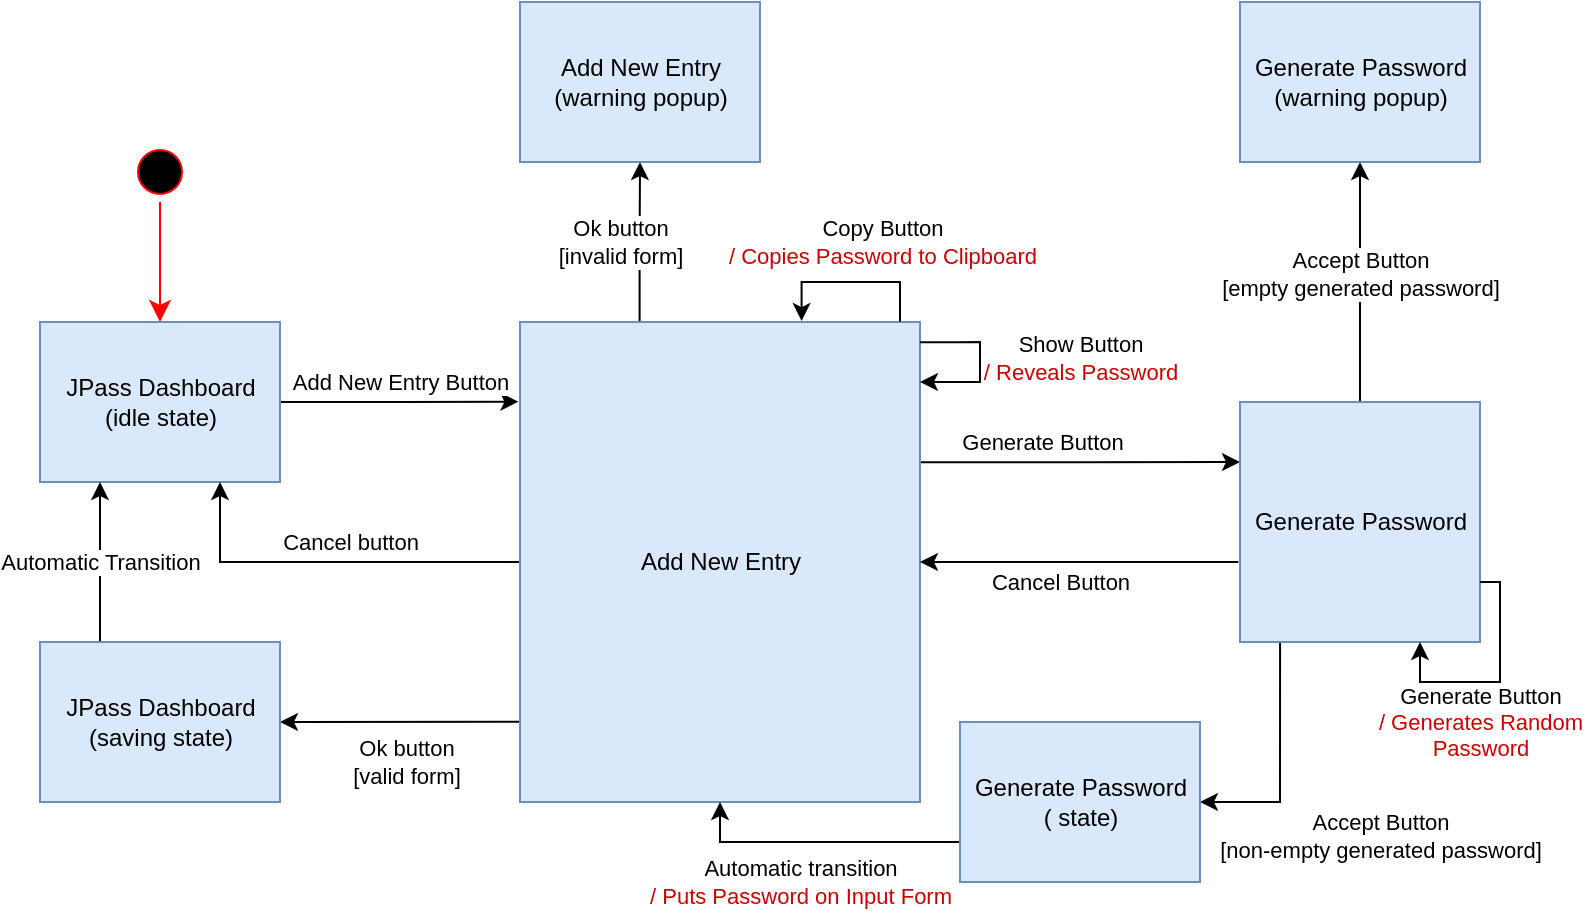 <mxfile version="20.5.1" type="device"><diagram id="amqrW1gJ4K7w5JCBkm9t" name="Page-1"><mxGraphModel dx="1354" dy="726" grid="1" gridSize="10" guides="1" tooltips="1" connect="1" arrows="1" fold="1" page="1" pageScale="1" pageWidth="827" pageHeight="1169" math="0" shadow="0"><root><mxCell id="0"/><mxCell id="1" parent="0"/><mxCell id="QJUcf3hQXVjyApLe9Yys-25" style="edgeStyle=orthogonalEdgeStyle;rounded=0;orthogonalLoop=1;jettySize=auto;html=1;exitX=1;exitY=0.5;exitDx=0;exitDy=0;entryX=-0.004;entryY=0.166;entryDx=0;entryDy=0;entryPerimeter=0;" parent="1" source="QJUcf3hQXVjyApLe9Yys-1" target="QJUcf3hQXVjyApLe9Yys-2" edge="1"><mxGeometry relative="1" as="geometry"><Array as="points"/><mxPoint x="320" y="400" as="targetPoint"/></mxGeometry></mxCell><mxCell id="QJUcf3hQXVjyApLe9Yys-32" value="Add New Entry Button" style="edgeLabel;html=1;align=center;verticalAlign=middle;resizable=0;points=[];" parent="QJUcf3hQXVjyApLe9Yys-25" vertex="1" connectable="0"><mxGeometry x="-0.23" y="-3" relative="1" as="geometry"><mxPoint x="14" y="-13" as="offset"/></mxGeometry></mxCell><mxCell id="QJUcf3hQXVjyApLe9Yys-1" value="JPass Dashboard&lt;br&gt;(idle state)" style="html=1;fillColor=#dae8fc;strokeColor=#6c8ebf;" parent="1" vertex="1"><mxGeometry x="40" y="360" width="120" height="80" as="geometry"/></mxCell><mxCell id="QJUcf3hQXVjyApLe9Yys-26" style="edgeStyle=orthogonalEdgeStyle;rounded=0;orthogonalLoop=1;jettySize=auto;html=1;entryX=1;entryY=0.5;entryDx=0;entryDy=0;exitX=0;exitY=0.833;exitDx=0;exitDy=0;exitPerimeter=0;" parent="1" source="QJUcf3hQXVjyApLe9Yys-2" target="QJUcf3hQXVjyApLe9Yys-7" edge="1"><mxGeometry relative="1" as="geometry"><mxPoint x="340" y="560" as="sourcePoint"/><Array as="points"><mxPoint x="340" y="560"/><mxPoint x="340" y="560"/></Array></mxGeometry></mxCell><mxCell id="QJUcf3hQXVjyApLe9Yys-33" value="Ok button&lt;br&gt;[valid form]" style="edgeLabel;html=1;align=center;verticalAlign=middle;resizable=0;points=[];" parent="QJUcf3hQXVjyApLe9Yys-26" vertex="1" connectable="0"><mxGeometry x="0.477" y="2" relative="1" as="geometry"><mxPoint y="18" as="offset"/></mxGeometry></mxCell><mxCell id="QJUcf3hQXVjyApLe9Yys-27" style="edgeStyle=orthogonalEdgeStyle;rounded=0;orthogonalLoop=1;jettySize=auto;html=1;exitX=0.299;exitY=0;exitDx=0;exitDy=0;entryX=0.5;entryY=1;entryDx=0;entryDy=0;exitPerimeter=0;" parent="1" source="QJUcf3hQXVjyApLe9Yys-2" target="QJUcf3hQXVjyApLe9Yys-14" edge="1"><mxGeometry relative="1" as="geometry"/></mxCell><mxCell id="QJUcf3hQXVjyApLe9Yys-28" style="edgeStyle=orthogonalEdgeStyle;rounded=0;orthogonalLoop=1;jettySize=auto;html=1;exitX=0.996;exitY=0.292;exitDx=0;exitDy=0;entryX=0;entryY=0.25;entryDx=0;entryDy=0;exitPerimeter=0;" parent="1" source="QJUcf3hQXVjyApLe9Yys-2" edge="1" target="QJUcf3hQXVjyApLe9Yys-3"><mxGeometry relative="1" as="geometry"><mxPoint x="680" y="480" as="targetPoint"/></mxGeometry></mxCell><mxCell id="QJUcf3hQXVjyApLe9Yys-37" value="Generate Button" style="edgeLabel;html=1;align=center;verticalAlign=middle;resizable=0;points=[];" parent="QJUcf3hQXVjyApLe9Yys-28" vertex="1" connectable="0"><mxGeometry x="-0.223" y="-1" relative="1" as="geometry"><mxPoint x="-1" y="-11" as="offset"/></mxGeometry></mxCell><mxCell id="QJUcf3hQXVjyApLe9Yys-34" style="edgeStyle=orthogonalEdgeStyle;rounded=0;orthogonalLoop=1;jettySize=auto;html=1;exitX=0;exitY=0.5;exitDx=0;exitDy=0;entryX=0.75;entryY=1;entryDx=0;entryDy=0;" parent="1" source="QJUcf3hQXVjyApLe9Yys-2" target="QJUcf3hQXVjyApLe9Yys-1" edge="1"><mxGeometry relative="1" as="geometry"><Array as="points"><mxPoint x="130" y="480"/></Array></mxGeometry></mxCell><mxCell id="QJUcf3hQXVjyApLe9Yys-35" value="Cancel button" style="edgeLabel;html=1;align=center;verticalAlign=middle;resizable=0;points=[];" parent="QJUcf3hQXVjyApLe9Yys-34" vertex="1" connectable="0"><mxGeometry x="-0.017" relative="1" as="geometry"><mxPoint x="8" y="-10" as="offset"/></mxGeometry></mxCell><mxCell id="QJUcf3hQXVjyApLe9Yys-2" value="Add New Entry" style="html=1;fillColor=#dae8fc;strokeColor=#6c8ebf;" parent="1" vertex="1"><mxGeometry x="280" y="360" width="200" height="240" as="geometry"/></mxCell><mxCell id="QJUcf3hQXVjyApLe9Yys-29" style="edgeStyle=orthogonalEdgeStyle;rounded=0;orthogonalLoop=1;jettySize=auto;html=1;exitX=0.5;exitY=0;exitDx=0;exitDy=0;entryX=0.5;entryY=1;entryDx=0;entryDy=0;" parent="1" source="QJUcf3hQXVjyApLe9Yys-3" target="QJUcf3hQXVjyApLe9Yys-13" edge="1"><mxGeometry relative="1" as="geometry"/></mxCell><mxCell id="QJUcf3hQXVjyApLe9Yys-42" value="Accept Button&lt;br&gt;[empty generated password]" style="edgeLabel;html=1;align=center;verticalAlign=middle;resizable=0;points=[];" parent="QJUcf3hQXVjyApLe9Yys-29" vertex="1" connectable="0"><mxGeometry x="0.229" relative="1" as="geometry"><mxPoint y="9" as="offset"/></mxGeometry></mxCell><mxCell id="QJUcf3hQXVjyApLe9Yys-30" style="edgeStyle=orthogonalEdgeStyle;rounded=0;orthogonalLoop=1;jettySize=auto;html=1;exitX=0.167;exitY=1;exitDx=0;exitDy=0;entryX=1;entryY=0.5;entryDx=0;entryDy=0;exitPerimeter=0;" parent="1" source="QJUcf3hQXVjyApLe9Yys-3" target="QJUcf3hQXVjyApLe9Yys-21" edge="1"><mxGeometry relative="1" as="geometry"/></mxCell><mxCell id="QJUcf3hQXVjyApLe9Yys-40" value="Accept Button&lt;br&gt;[non-empty generated password]" style="edgeLabel;html=1;align=center;verticalAlign=middle;resizable=0;points=[];" parent="QJUcf3hQXVjyApLe9Yys-30" vertex="1" connectable="0"><mxGeometry x="-0.212" y="-1" relative="1" as="geometry"><mxPoint x="51" y="49" as="offset"/></mxGeometry></mxCell><mxCell id="QJUcf3hQXVjyApLe9Yys-38" style="edgeStyle=orthogonalEdgeStyle;rounded=0;orthogonalLoop=1;jettySize=auto;html=1;exitX=-0.007;exitY=0.667;exitDx=0;exitDy=0;entryX=1;entryY=0.5;entryDx=0;entryDy=0;exitPerimeter=0;" parent="1" source="QJUcf3hQXVjyApLe9Yys-3" target="QJUcf3hQXVjyApLe9Yys-2" edge="1"><mxGeometry relative="1" as="geometry"><Array as="points"><mxPoint x="620" y="480"/><mxPoint x="620" y="480"/></Array></mxGeometry></mxCell><mxCell id="QJUcf3hQXVjyApLe9Yys-39" value="Cancel Button" style="edgeLabel;html=1;align=center;verticalAlign=middle;resizable=0;points=[];" parent="QJUcf3hQXVjyApLe9Yys-38" vertex="1" connectable="0"><mxGeometry x="0.258" y="3" relative="1" as="geometry"><mxPoint x="11" y="7" as="offset"/></mxGeometry></mxCell><mxCell id="QJUcf3hQXVjyApLe9Yys-3" value="Generate Password" style="html=1;fillColor=#dae8fc;strokeColor=#6c8ebf;" parent="1" vertex="1"><mxGeometry x="640" y="400" width="120" height="120" as="geometry"/></mxCell><mxCell id="QJUcf3hQXVjyApLe9Yys-24" style="edgeStyle=orthogonalEdgeStyle;rounded=0;orthogonalLoop=1;jettySize=auto;html=1;exitX=0.25;exitY=0;exitDx=0;exitDy=0;entryX=0.25;entryY=1;entryDx=0;entryDy=0;" parent="1" source="QJUcf3hQXVjyApLe9Yys-7" target="QJUcf3hQXVjyApLe9Yys-1" edge="1"><mxGeometry relative="1" as="geometry"/></mxCell><mxCell id="QJUcf3hQXVjyApLe9Yys-45" value="&lt;span style=&quot;color: rgba(0, 0, 0, 0); font-family: monospace; font-size: 0px; text-align: start; background-color: rgb(248, 249, 250);&quot;&gt;%3CmxGraphModel%3E%3Croot%3E%3CmxCell%20id%3D%220%22%2F%3E%3CmxCell%20id%3D%221%22%20parent%3D%220%22%2F%3E%3CmxCell%20id%3D%222%22%20value%3D%22Automatic%20transition%22%20style%3D%22edgeLabel%3Bhtml%3D1%3Balign%3Dcenter%3BverticalAlign%3Dmiddle%3Bresizable%3D0%3Bpoints%3D%5B%5D%3B%22%20vertex%3D%221%22%20connectable%3D%220%22%20parent%3D%221%22%3E%3CmxGeometry%20x%3D%22550.241%22%20y%3D%22630.0%22%20as%3D%22geometry%22%2F%3E%3C%2FmxCell%3E%3C%2Froot%3E%3C%2FmxGraphModel%3Auto&lt;/span&gt;" style="edgeLabel;html=1;align=center;verticalAlign=middle;resizable=0;points=[];" parent="QJUcf3hQXVjyApLe9Yys-24" vertex="1" connectable="0"><mxGeometry x="-0.167" y="-2" relative="1" as="geometry"><mxPoint as="offset"/></mxGeometry></mxCell><mxCell id="QJUcf3hQXVjyApLe9Yys-46" value="Automatic Transition" style="edgeLabel;html=1;align=center;verticalAlign=middle;resizable=0;points=[];" parent="QJUcf3hQXVjyApLe9Yys-24" vertex="1" connectable="0"><mxGeometry x="-0.219" relative="1" as="geometry"><mxPoint y="-9" as="offset"/></mxGeometry></mxCell><mxCell id="QJUcf3hQXVjyApLe9Yys-7" value="JPass Dashboard&lt;br&gt;(saving state)" style="html=1;fillColor=#dae8fc;strokeColor=#6c8ebf;" parent="1" vertex="1"><mxGeometry x="40" y="520" width="120" height="80" as="geometry"/></mxCell><mxCell id="QJUcf3hQXVjyApLe9Yys-13" value="Generate Password&lt;br&gt;(warning popup)" style="html=1;fillColor=#dae8fc;strokeColor=#6c8ebf;" parent="1" vertex="1"><mxGeometry x="640" y="200" width="120" height="80" as="geometry"/></mxCell><mxCell id="QJUcf3hQXVjyApLe9Yys-14" value="Add New Entry&lt;br&gt;(warning popup)" style="html=1;fillColor=#dae8fc;strokeColor=#6c8ebf;" parent="1" vertex="1"><mxGeometry x="280" y="200" width="120" height="80" as="geometry"/></mxCell><mxCell id="QJUcf3hQXVjyApLe9Yys-31" style="edgeStyle=orthogonalEdgeStyle;rounded=0;orthogonalLoop=1;jettySize=auto;html=1;entryX=0.5;entryY=1;entryDx=0;entryDy=0;exitX=0;exitY=0.75;exitDx=0;exitDy=0;" parent="1" source="QJUcf3hQXVjyApLe9Yys-21" edge="1" target="QJUcf3hQXVjyApLe9Yys-2"><mxGeometry relative="1" as="geometry"><mxPoint x="500" y="630" as="sourcePoint"/><mxPoint x="411" y="600" as="targetPoint"/><Array as="points"><mxPoint x="380" y="620"/></Array></mxGeometry></mxCell><mxCell id="QJUcf3hQXVjyApLe9Yys-43" value="Automatic transition&lt;br&gt;&lt;font color=&quot;#cc0000&quot;&gt;/ Puts Password on Input Form&lt;/font&gt;" style="edgeLabel;html=1;align=center;verticalAlign=middle;resizable=0;points=[];" parent="QJUcf3hQXVjyApLe9Yys-31" vertex="1" connectable="0"><mxGeometry x="-0.161" relative="1" as="geometry"><mxPoint x="-22" y="20" as="offset"/></mxGeometry></mxCell><mxCell id="QJUcf3hQXVjyApLe9Yys-21" value="Generate Password&lt;br&gt;( state)" style="html=1;fillColor=#dae8fc;strokeColor=#6c8ebf;" parent="1" vertex="1"><mxGeometry x="500" y="560" width="120" height="80" as="geometry"/></mxCell><mxCell id="QJUcf3hQXVjyApLe9Yys-36" value="Ok button&lt;br&gt;[invalid form]" style="edgeLabel;html=1;align=center;verticalAlign=middle;resizable=0;points=[];" parent="1" vertex="1" connectable="0"><mxGeometry x="330.002" y="320" as="geometry"/></mxCell><mxCell id="QJUcf3hQXVjyApLe9Yys-47" style="edgeStyle=orthogonalEdgeStyle;rounded=0;orthogonalLoop=1;jettySize=auto;html=1;exitX=1;exitY=0.75;exitDx=0;exitDy=0;entryX=0.75;entryY=1;entryDx=0;entryDy=0;" parent="1" source="QJUcf3hQXVjyApLe9Yys-3" target="QJUcf3hQXVjyApLe9Yys-3" edge="1"><mxGeometry relative="1" as="geometry"><Array as="points"><mxPoint x="770" y="490"/><mxPoint x="770" y="540"/><mxPoint x="730" y="540"/></Array></mxGeometry></mxCell><mxCell id="QJUcf3hQXVjyApLe9Yys-48" value="Generate Button&lt;br&gt;&lt;font color=&quot;#cc0000&quot;&gt;/ Generates Random&lt;br&gt;Password&lt;/font&gt;" style="edgeLabel;html=1;align=center;verticalAlign=middle;resizable=0;points=[];" parent="QJUcf3hQXVjyApLe9Yys-47" vertex="1" connectable="0"><mxGeometry x="-0.187" y="-1" relative="1" as="geometry"><mxPoint x="-9" y="31" as="offset"/></mxGeometry></mxCell><mxCell id="QJUcf3hQXVjyApLe9Yys-50" style="edgeStyle=orthogonalEdgeStyle;rounded=0;orthogonalLoop=1;jettySize=auto;html=1;entryX=0.704;entryY=-0.002;entryDx=0;entryDy=0;entryPerimeter=0;exitX=0.95;exitY=-0.001;exitDx=0;exitDy=0;exitPerimeter=0;" parent="1" source="QJUcf3hQXVjyApLe9Yys-2" target="QJUcf3hQXVjyApLe9Yys-2" edge="1"><mxGeometry relative="1" as="geometry"><mxPoint x="440" y="360" as="sourcePoint"/><mxPoint x="440" y="320" as="targetPoint"/><Array as="points"><mxPoint x="470" y="340"/><mxPoint x="421" y="340"/></Array></mxGeometry></mxCell><mxCell id="QJUcf3hQXVjyApLe9Yys-51" value="Copy Button&lt;br&gt;&lt;font color=&quot;#cc0000&quot;&gt;/ Copies Password to Clipboard&lt;/font&gt;" style="edgeLabel;html=1;align=center;verticalAlign=middle;resizable=0;points=[];" parent="QJUcf3hQXVjyApLe9Yys-50" vertex="1" connectable="0"><mxGeometry x="-0.192" y="-1" relative="1" as="geometry"><mxPoint x="6" y="-19" as="offset"/></mxGeometry></mxCell><mxCell id="QJUcf3hQXVjyApLe9Yys-53" style="edgeStyle=orthogonalEdgeStyle;rounded=0;orthogonalLoop=1;jettySize=auto;html=1;entryX=1;entryY=0.125;entryDx=0;entryDy=0;entryPerimeter=0;exitX=1;exitY=0.042;exitDx=0;exitDy=0;exitPerimeter=0;" parent="1" source="QJUcf3hQXVjyApLe9Yys-2" target="QJUcf3hQXVjyApLe9Yys-2" edge="1"><mxGeometry relative="1" as="geometry"><Array as="points"><mxPoint x="500" y="370"/><mxPoint x="510" y="370"/><mxPoint x="510" y="390"/></Array><mxPoint x="500" y="360" as="sourcePoint"/><mxPoint x="490" y="400" as="targetPoint"/></mxGeometry></mxCell><mxCell id="QJUcf3hQXVjyApLe9Yys-54" value="Show Button&lt;br&gt;&lt;font color=&quot;#cc0000&quot;&gt;/ Reveals Password&lt;/font&gt;" style="edgeLabel;html=1;align=center;verticalAlign=middle;resizable=0;points=[];" parent="QJUcf3hQXVjyApLe9Yys-53" vertex="1" connectable="0"><mxGeometry x="0.001" y="1" relative="1" as="geometry"><mxPoint x="49" y="-2" as="offset"/></mxGeometry></mxCell><mxCell id="QJUcf3hQXVjyApLe9Yys-57" value="" style="ellipse;html=1;shape=startState;fillColor=#000000;strokeColor=#ff0000;fontColor=#CC0000;" parent="1" vertex="1"><mxGeometry x="85" y="270" width="30" height="30" as="geometry"/></mxCell><mxCell id="QJUcf3hQXVjyApLe9Yys-58" value="" style="edgeStyle=orthogonalEdgeStyle;html=1;verticalAlign=bottom;endArrow=classic;endSize=8;strokeColor=#ff0000;rounded=0;fontColor=#CC0000;endFill=1;" parent="1" edge="1"><mxGeometry relative="1" as="geometry"><mxPoint x="100" y="360" as="targetPoint"/><mxPoint x="100" y="300" as="sourcePoint"/></mxGeometry></mxCell></root></mxGraphModel></diagram></mxfile>